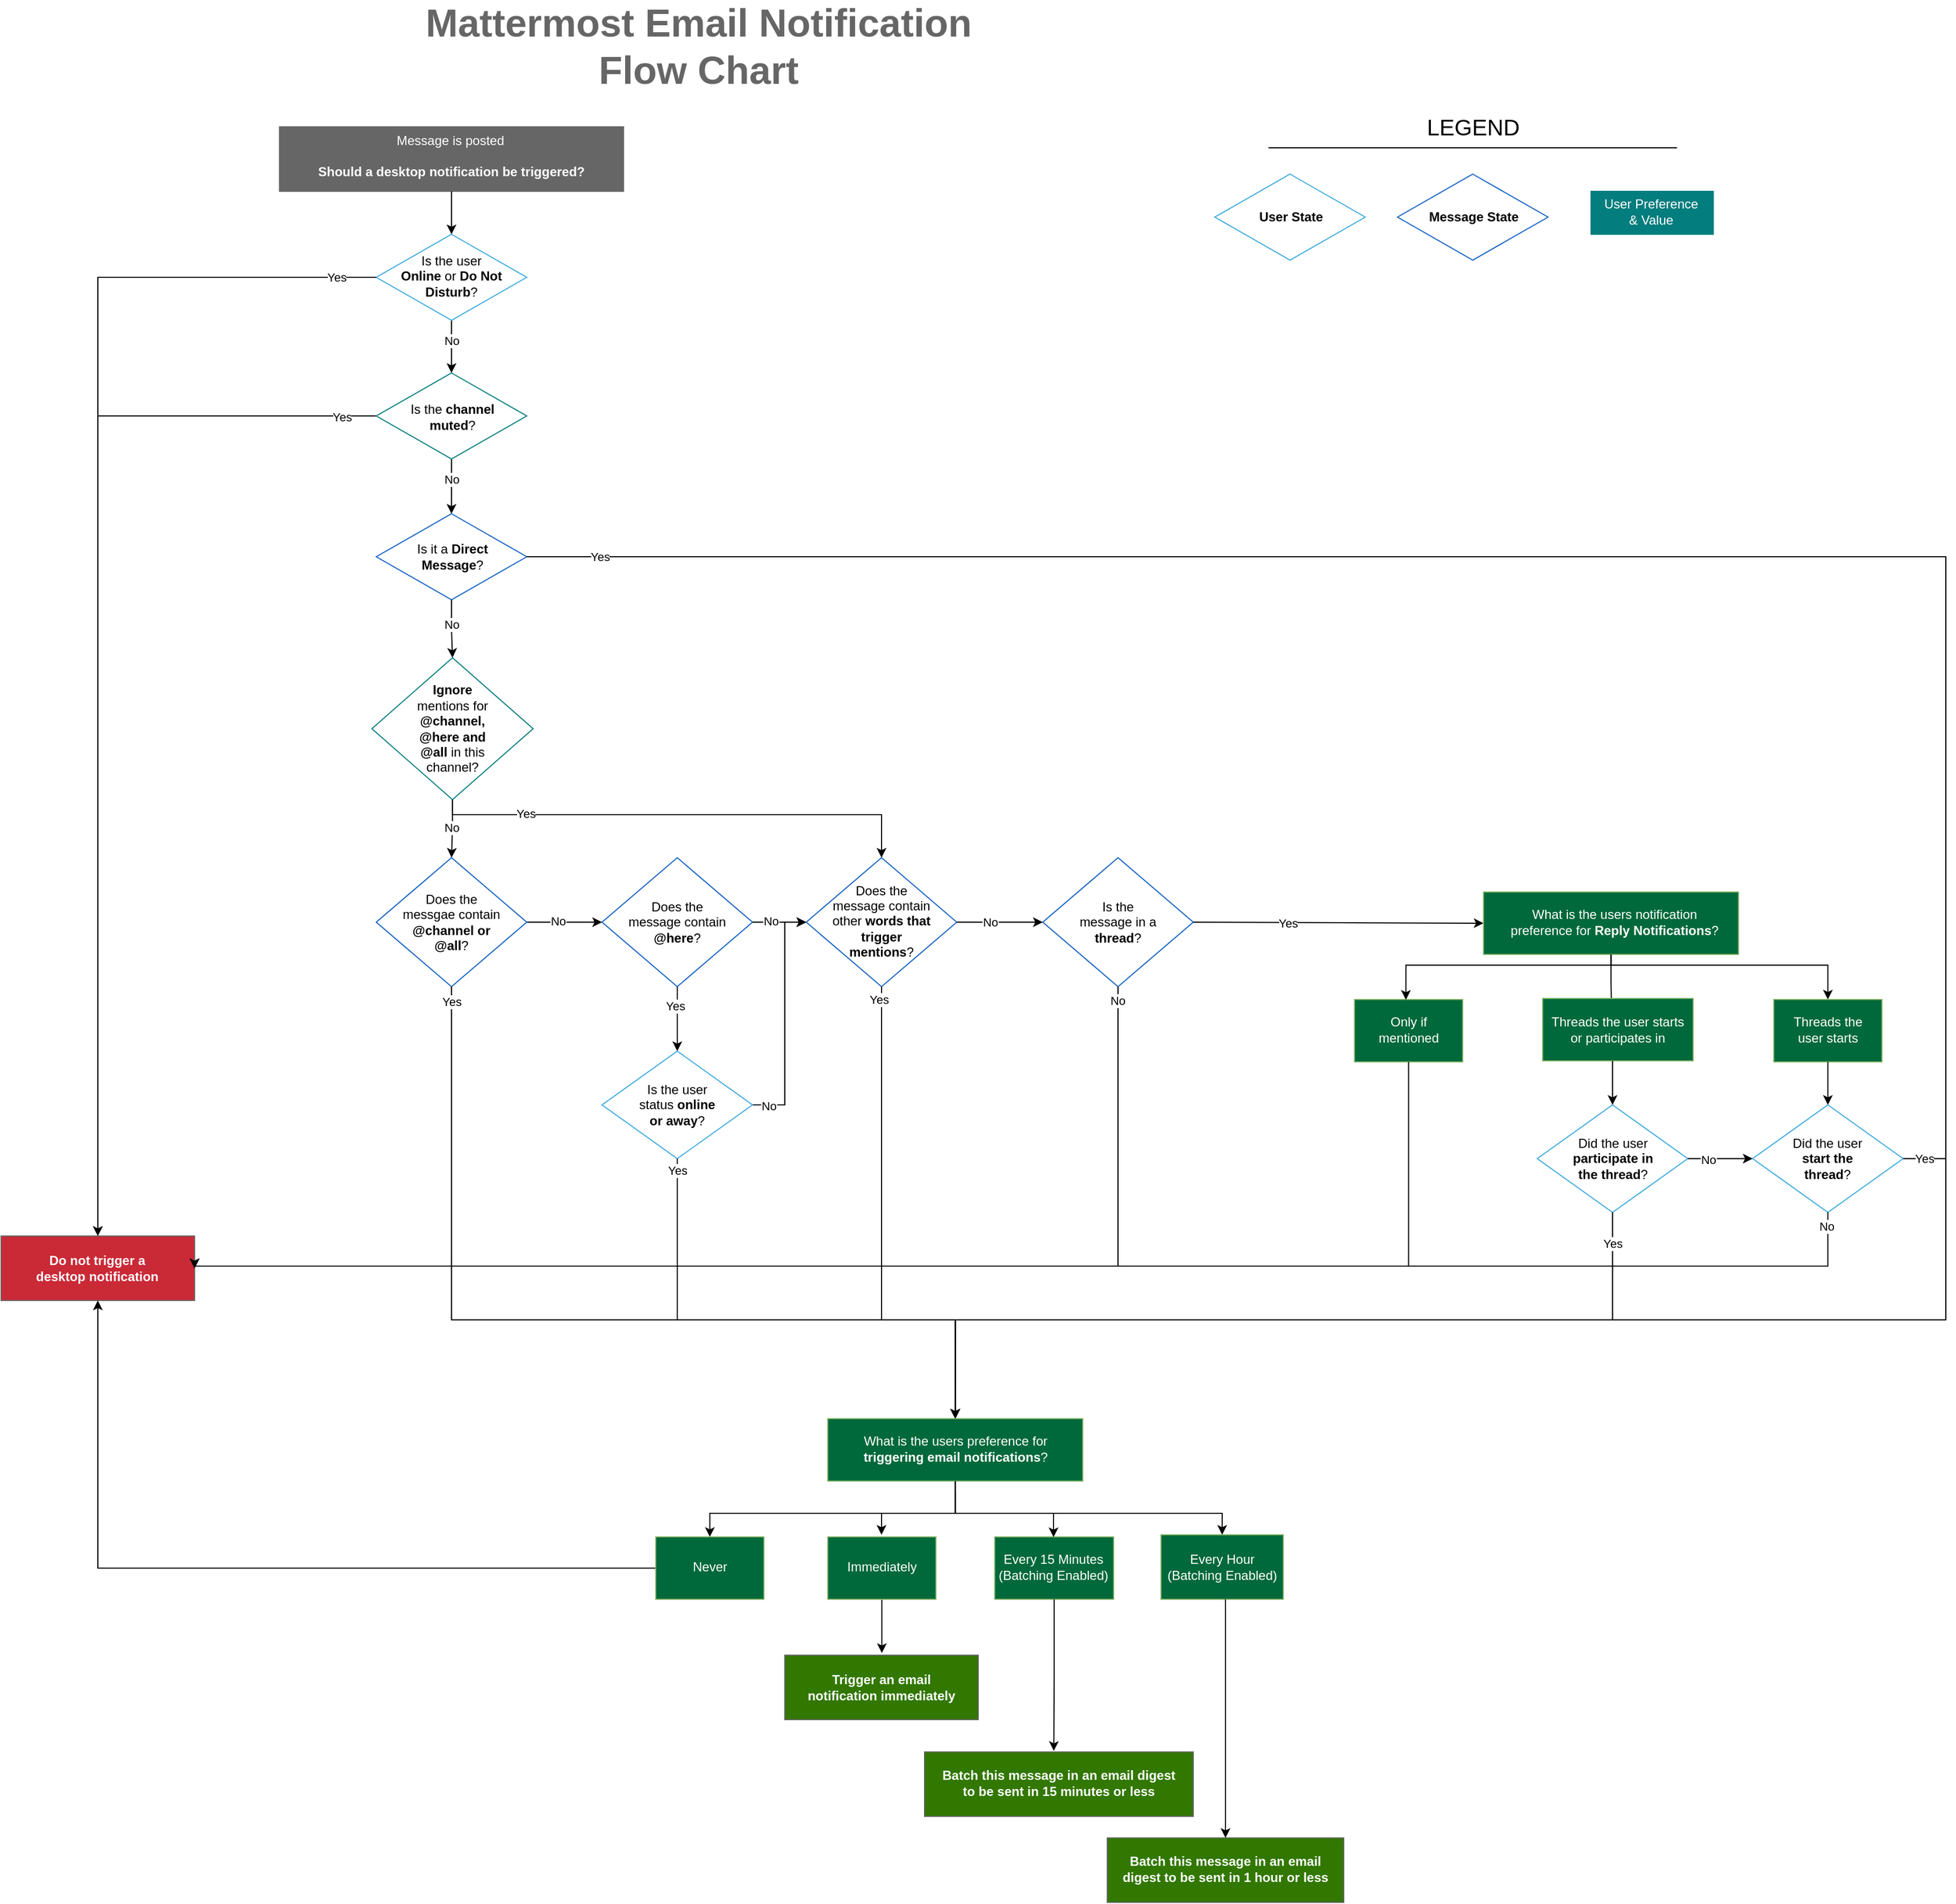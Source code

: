 <mxfile version="24.7.8">
  <diagram name="Page-1" id="ypD8NCnD7637zYtyradc">
    <mxGraphModel dx="3397" dy="2643" grid="1" gridSize="10" guides="1" tooltips="1" connect="1" arrows="1" fold="1" page="1" pageScale="1" pageWidth="850" pageHeight="1100" math="0" shadow="0">
      <root>
        <mxCell id="0" />
        <mxCell id="1" parent="0" />
        <mxCell id="bE4z1JiZct7uWbAWUFVs-1" value="&lt;font style=&quot;font-size: 36px;&quot;&gt;Mattermost Email Notification Flow Chart&lt;/font&gt;" style="text;html=1;align=center;verticalAlign=middle;whiteSpace=wrap;rounded=0;fillColor=none;fontStyle=1;fontColor=#666666;" vertex="1" parent="1">
          <mxGeometry x="150" y="-1060" width="560" height="30" as="geometry" />
        </mxCell>
        <mxCell id="bE4z1JiZct7uWbAWUFVs-2" style="edgeStyle=orthogonalEdgeStyle;rounded=0;orthogonalLoop=1;jettySize=auto;html=1;entryX=0.5;entryY=0;entryDx=0;entryDy=0;" edge="1" parent="1" source="bE4z1JiZct7uWbAWUFVs-4" target="bE4z1JiZct7uWbAWUFVs-14">
          <mxGeometry relative="1" as="geometry" />
        </mxCell>
        <mxCell id="bE4z1JiZct7uWbAWUFVs-3" value="No" style="edgeLabel;html=1;align=center;verticalAlign=middle;resizable=0;points=[];" vertex="1" connectable="0" parent="bE4z1JiZct7uWbAWUFVs-2">
          <mxGeometry x="-0.219" relative="1" as="geometry">
            <mxPoint as="offset" />
          </mxGeometry>
        </mxCell>
        <mxCell id="bE4z1JiZct7uWbAWUFVs-4" value="" style="rhombus;whiteSpace=wrap;html=1;strokeColor=#3CAADE;" vertex="1" parent="1">
          <mxGeometry x="130" y="-870" width="140" height="80" as="geometry" />
        </mxCell>
        <mxCell id="bE4z1JiZct7uWbAWUFVs-5" value="" style="group;rounded=1;glass=0;" vertex="1" connectable="0" parent="1">
          <mxGeometry x="40" y="-972" width="320" height="62" as="geometry" />
        </mxCell>
        <mxCell id="bE4z1JiZct7uWbAWUFVs-6" value="" style="rounded=0;whiteSpace=wrap;html=1;fontColor=#858585;strokeColor=#666666;fillColor=#666666;" vertex="1" parent="bE4z1JiZct7uWbAWUFVs-5">
          <mxGeometry y="2" width="320" height="60" as="geometry" />
        </mxCell>
        <mxCell id="bE4z1JiZct7uWbAWUFVs-7" value="Message is posted" style="text;html=1;align=center;verticalAlign=middle;whiteSpace=wrap;rounded=0;fontColor=#ffffff;" vertex="1" parent="bE4z1JiZct7uWbAWUFVs-5">
          <mxGeometry x="94" width="130" height="30" as="geometry" />
        </mxCell>
        <mxCell id="bE4z1JiZct7uWbAWUFVs-8" value="Should a desktop notification be triggered?" style="text;html=1;align=center;verticalAlign=middle;whiteSpace=wrap;rounded=0;fontColor=#FFFFFF;fontStyle=1" vertex="1" parent="bE4z1JiZct7uWbAWUFVs-5">
          <mxGeometry x="10" y="29" width="300" height="30" as="geometry" />
        </mxCell>
        <mxCell id="bE4z1JiZct7uWbAWUFVs-9" value="Is the user&lt;br&gt;&lt;b&gt;Online &lt;/b&gt;or&lt;b&gt;&amp;nbsp;Do Not Disturb&lt;/b&gt;?" style="text;html=1;align=center;verticalAlign=middle;whiteSpace=wrap;rounded=0;" vertex="1" parent="1">
          <mxGeometry x="145" y="-846" width="110" height="30" as="geometry" />
        </mxCell>
        <mxCell id="bE4z1JiZct7uWbAWUFVs-10" style="edgeStyle=orthogonalEdgeStyle;rounded=0;orthogonalLoop=1;jettySize=auto;html=1;entryX=0.5;entryY=0;entryDx=0;entryDy=0;" edge="1" parent="1" source="bE4z1JiZct7uWbAWUFVs-14" target="bE4z1JiZct7uWbAWUFVs-20">
          <mxGeometry relative="1" as="geometry" />
        </mxCell>
        <mxCell id="bE4z1JiZct7uWbAWUFVs-11" value="No" style="edgeLabel;html=1;align=center;verticalAlign=middle;resizable=0;points=[];" vertex="1" connectable="0" parent="bE4z1JiZct7uWbAWUFVs-10">
          <mxGeometry x="-0.277" relative="1" as="geometry">
            <mxPoint as="offset" />
          </mxGeometry>
        </mxCell>
        <mxCell id="bE4z1JiZct7uWbAWUFVs-12" style="edgeStyle=orthogonalEdgeStyle;rounded=0;orthogonalLoop=1;jettySize=auto;html=1;entryX=0.5;entryY=0;entryDx=0;entryDy=0;" edge="1" parent="1" source="bE4z1JiZct7uWbAWUFVs-14" target="bE4z1JiZct7uWbAWUFVs-127">
          <mxGeometry relative="1" as="geometry" />
        </mxCell>
        <mxCell id="bE4z1JiZct7uWbAWUFVs-13" value="Yes" style="edgeLabel;html=1;align=center;verticalAlign=middle;resizable=0;points=[];" vertex="1" connectable="0" parent="bE4z1JiZct7uWbAWUFVs-12">
          <mxGeometry x="-0.937" y="1" relative="1" as="geometry">
            <mxPoint as="offset" />
          </mxGeometry>
        </mxCell>
        <mxCell id="bE4z1JiZct7uWbAWUFVs-14" value="" style="rhombus;whiteSpace=wrap;html=1;strokeColor=#047D7E;" vertex="1" parent="1">
          <mxGeometry x="130" y="-741" width="140" height="80" as="geometry" />
        </mxCell>
        <mxCell id="bE4z1JiZct7uWbAWUFVs-15" value="Is the &lt;b&gt;channel muted&lt;/b&gt;?" style="text;html=1;align=center;verticalAlign=middle;whiteSpace=wrap;rounded=0;" vertex="1" parent="1">
          <mxGeometry x="146" y="-715" width="110" height="30" as="geometry" />
        </mxCell>
        <mxCell id="bE4z1JiZct7uWbAWUFVs-20" value="" style="rhombus;whiteSpace=wrap;html=1;strokeColor=#1462C2;" vertex="1" parent="1">
          <mxGeometry x="130" y="-610" width="140" height="80" as="geometry" />
        </mxCell>
        <mxCell id="bE4z1JiZct7uWbAWUFVs-209" style="edgeStyle=orthogonalEdgeStyle;rounded=0;orthogonalLoop=1;jettySize=auto;html=1;entryX=0.5;entryY=0;entryDx=0;entryDy=0;exitX=1;exitY=0.5;exitDx=0;exitDy=0;" edge="1" parent="1" source="bE4z1JiZct7uWbAWUFVs-20" target="bE4z1JiZct7uWbAWUFVs-176">
          <mxGeometry relative="1" as="geometry">
            <mxPoint x="290" y="-570" as="sourcePoint" />
            <Array as="points">
              <mxPoint x="1590" y="-570" />
              <mxPoint x="1590" y="140" />
              <mxPoint x="669" y="140" />
            </Array>
          </mxGeometry>
        </mxCell>
        <mxCell id="bE4z1JiZct7uWbAWUFVs-213" value="Yes" style="edgeLabel;html=1;align=center;verticalAlign=middle;resizable=0;points=[];" vertex="1" connectable="0" parent="bE4z1JiZct7uWbAWUFVs-209">
          <mxGeometry x="-0.955" y="4" relative="1" as="geometry">
            <mxPoint x="-1" y="4" as="offset" />
          </mxGeometry>
        </mxCell>
        <mxCell id="bE4z1JiZct7uWbAWUFVs-21" value="Is it a &lt;b&gt;Direct Message&lt;/b&gt;?" style="text;html=1;align=center;verticalAlign=middle;whiteSpace=wrap;rounded=0;" vertex="1" parent="1">
          <mxGeometry x="146" y="-585" width="110" height="30" as="geometry" />
        </mxCell>
        <mxCell id="bE4z1JiZct7uWbAWUFVs-41" style="edgeStyle=orthogonalEdgeStyle;rounded=0;orthogonalLoop=1;jettySize=auto;html=1;entryX=0.5;entryY=0;entryDx=0;entryDy=0;" edge="1" parent="1" target="bE4z1JiZct7uWbAWUFVs-4">
          <mxGeometry relative="1" as="geometry">
            <mxPoint x="200" y="-910" as="sourcePoint" />
            <Array as="points">
              <mxPoint x="200" y="-890" />
              <mxPoint x="200" y="-890" />
            </Array>
          </mxGeometry>
        </mxCell>
        <mxCell id="bE4z1JiZct7uWbAWUFVs-42" value="" style="group" vertex="1" connectable="0" parent="1">
          <mxGeometry x="910" y="-926" width="140" height="80" as="geometry" />
        </mxCell>
        <mxCell id="bE4z1JiZct7uWbAWUFVs-43" value="" style="rhombus;whiteSpace=wrap;html=1;strokeColor=#3caade;" vertex="1" parent="bE4z1JiZct7uWbAWUFVs-42">
          <mxGeometry width="140" height="80" as="geometry" />
        </mxCell>
        <mxCell id="bE4z1JiZct7uWbAWUFVs-44" value="&lt;b&gt;User State&lt;/b&gt;" style="text;html=1;align=center;verticalAlign=middle;whiteSpace=wrap;rounded=0;" vertex="1" parent="bE4z1JiZct7uWbAWUFVs-42">
          <mxGeometry x="16" y="25" width="110" height="30" as="geometry" />
        </mxCell>
        <mxCell id="bE4z1JiZct7uWbAWUFVs-45" value="" style="group" vertex="1" connectable="0" parent="1">
          <mxGeometry x="1080" y="-926" width="140" height="80" as="geometry" />
        </mxCell>
        <mxCell id="bE4z1JiZct7uWbAWUFVs-46" value="" style="rhombus;whiteSpace=wrap;html=1;strokeColor=#1462c2;" vertex="1" parent="bE4z1JiZct7uWbAWUFVs-45">
          <mxGeometry width="140" height="80" as="geometry" />
        </mxCell>
        <mxCell id="bE4z1JiZct7uWbAWUFVs-47" value="&lt;b&gt;Message State&lt;/b&gt;" style="text;html=1;align=center;verticalAlign=middle;whiteSpace=wrap;rounded=0;" vertex="1" parent="bE4z1JiZct7uWbAWUFVs-45">
          <mxGeometry x="16" y="25" width="110" height="30" as="geometry" />
        </mxCell>
        <mxCell id="bE4z1JiZct7uWbAWUFVs-48" value="" style="group" vertex="1" connectable="0" parent="1">
          <mxGeometry x="1210" y="-60" width="140" height="100" as="geometry" />
        </mxCell>
        <mxCell id="bE4z1JiZct7uWbAWUFVs-49" value="" style="rhombus;whiteSpace=wrap;html=1;strokeColor=#3CAADE;" vertex="1" parent="bE4z1JiZct7uWbAWUFVs-48">
          <mxGeometry width="140" height="100" as="geometry" />
        </mxCell>
        <mxCell id="bE4z1JiZct7uWbAWUFVs-50" value="Did the user &lt;b&gt;participate in the thread&lt;/b&gt;?" style="text;html=1;align=center;verticalAlign=middle;whiteSpace=wrap;rounded=0;" vertex="1" parent="bE4z1JiZct7uWbAWUFVs-48">
          <mxGeometry x="22.5" y="31.25" width="95" height="37.5" as="geometry" />
        </mxCell>
        <mxCell id="bE4z1JiZct7uWbAWUFVs-51" value="" style="group" vertex="1" connectable="0" parent="1">
          <mxGeometry x="1410.31" y="-60" width="140" height="100" as="geometry" />
        </mxCell>
        <mxCell id="bE4z1JiZct7uWbAWUFVs-54" value="" style="rhombus;whiteSpace=wrap;html=1;strokeColor=#3CAADE;" vertex="1" parent="bE4z1JiZct7uWbAWUFVs-51">
          <mxGeometry width="140" height="100" as="geometry" />
        </mxCell>
        <mxCell id="bE4z1JiZct7uWbAWUFVs-55" value="Did the user &lt;b&gt;start the thread&lt;/b&gt;?" style="text;html=1;align=center;verticalAlign=middle;whiteSpace=wrap;rounded=0;" vertex="1" parent="bE4z1JiZct7uWbAWUFVs-51">
          <mxGeometry x="23" y="31.25" width="94" height="37.5" as="geometry" />
        </mxCell>
        <mxCell id="bE4z1JiZct7uWbAWUFVs-56" value="" style="group" vertex="1" connectable="0" parent="1">
          <mxGeometry x="750" y="-290" width="140" height="120" as="geometry" />
        </mxCell>
        <mxCell id="bE4z1JiZct7uWbAWUFVs-57" value="" style="rhombus;whiteSpace=wrap;html=1;strokeColor=#1462C2;" vertex="1" parent="bE4z1JiZct7uWbAWUFVs-56">
          <mxGeometry width="140" height="120" as="geometry" />
        </mxCell>
        <mxCell id="bE4z1JiZct7uWbAWUFVs-58" style="edgeStyle=orthogonalEdgeStyle;rounded=0;orthogonalLoop=1;jettySize=auto;html=1;entryX=0;entryY=0.5;entryDx=0;entryDy=0;" edge="1" parent="bE4z1JiZct7uWbAWUFVs-56" target="bE4z1JiZct7uWbAWUFVs-101">
          <mxGeometry relative="1" as="geometry">
            <mxPoint x="320" y="60" as="targetPoint" />
            <mxPoint x="140" y="60" as="sourcePoint" />
          </mxGeometry>
        </mxCell>
        <mxCell id="bE4z1JiZct7uWbAWUFVs-59" value="Yes" style="edgeLabel;html=1;align=center;verticalAlign=middle;resizable=0;points=[];" vertex="1" connectable="0" parent="bE4z1JiZct7uWbAWUFVs-58">
          <mxGeometry x="-0.353" relative="1" as="geometry">
            <mxPoint as="offset" />
          </mxGeometry>
        </mxCell>
        <mxCell id="bE4z1JiZct7uWbAWUFVs-60" value="Is the message in a &lt;b&gt;thread&lt;/b&gt;?" style="text;html=1;align=center;verticalAlign=middle;whiteSpace=wrap;rounded=0;" vertex="1" parent="bE4z1JiZct7uWbAWUFVs-56">
          <mxGeometry x="33" y="37.5" width="74" height="45" as="geometry" />
        </mxCell>
        <mxCell id="bE4z1JiZct7uWbAWUFVs-61" value="" style="group" vertex="1" connectable="0" parent="1">
          <mxGeometry x="530" y="-290" width="140" height="100" as="geometry" />
        </mxCell>
        <mxCell id="bE4z1JiZct7uWbAWUFVs-62" value="" style="rhombus;whiteSpace=wrap;html=1;strokeColor=#1462C2;" vertex="1" parent="bE4z1JiZct7uWbAWUFVs-61">
          <mxGeometry width="140" height="120" as="geometry" />
        </mxCell>
        <mxCell id="bE4z1JiZct7uWbAWUFVs-63" value="Does the message contain other &lt;b&gt;words that trigger mentions&lt;/b&gt;?" style="text;html=1;align=center;verticalAlign=middle;whiteSpace=wrap;rounded=0;" vertex="1" parent="bE4z1JiZct7uWbAWUFVs-61">
          <mxGeometry x="23" y="40.25" width="94" height="37.5" as="geometry" />
        </mxCell>
        <mxCell id="bE4z1JiZct7uWbAWUFVs-64" value="" style="group" vertex="1" connectable="0" parent="1">
          <mxGeometry x="340" y="-290" width="140" height="120" as="geometry" />
        </mxCell>
        <mxCell id="bE4z1JiZct7uWbAWUFVs-65" value="" style="rhombus;whiteSpace=wrap;html=1;strokeColor=#1462C2;" vertex="1" parent="bE4z1JiZct7uWbAWUFVs-64">
          <mxGeometry width="140" height="120" as="geometry" />
        </mxCell>
        <mxCell id="bE4z1JiZct7uWbAWUFVs-66" value="Does the message contain &lt;b&gt;@here&lt;/b&gt;?" style="text;html=1;align=center;verticalAlign=middle;whiteSpace=wrap;rounded=0;" vertex="1" parent="bE4z1JiZct7uWbAWUFVs-64">
          <mxGeometry x="23" y="37.5" width="94" height="45" as="geometry" />
        </mxCell>
        <mxCell id="bE4z1JiZct7uWbAWUFVs-67" value="" style="group" vertex="1" connectable="0" parent="1">
          <mxGeometry x="130" y="-290" width="140" height="120" as="geometry" />
        </mxCell>
        <mxCell id="bE4z1JiZct7uWbAWUFVs-68" style="edgeStyle=orthogonalEdgeStyle;rounded=0;orthogonalLoop=1;jettySize=auto;html=1;" edge="1" parent="bE4z1JiZct7uWbAWUFVs-67" source="bE4z1JiZct7uWbAWUFVs-70">
          <mxGeometry relative="1" as="geometry">
            <mxPoint x="210.0" y="60.0" as="targetPoint" />
          </mxGeometry>
        </mxCell>
        <mxCell id="bE4z1JiZct7uWbAWUFVs-69" value="No" style="edgeLabel;html=1;align=center;verticalAlign=middle;resizable=0;points=[];" vertex="1" connectable="0" parent="bE4z1JiZct7uWbAWUFVs-68">
          <mxGeometry x="-0.197" y="1" relative="1" as="geometry">
            <mxPoint as="offset" />
          </mxGeometry>
        </mxCell>
        <mxCell id="bE4z1JiZct7uWbAWUFVs-70" value="" style="rhombus;whiteSpace=wrap;html=1;strokeColor=#1462C2;" vertex="1" parent="bE4z1JiZct7uWbAWUFVs-67">
          <mxGeometry width="140" height="120.0" as="geometry" />
        </mxCell>
        <mxCell id="bE4z1JiZct7uWbAWUFVs-71" value="Does the messgae contain &lt;b&gt;@channel or @all&lt;/b&gt;?" style="text;html=1;align=center;verticalAlign=middle;whiteSpace=wrap;rounded=0;" vertex="1" parent="bE4z1JiZct7uWbAWUFVs-67">
          <mxGeometry x="23" y="37.5" width="94" height="45" as="geometry" />
        </mxCell>
        <mxCell id="bE4z1JiZct7uWbAWUFVs-95" value="" style="group" vertex="1" connectable="0" parent="1">
          <mxGeometry x="130" y="-465" width="150" height="110" as="geometry" />
        </mxCell>
        <mxCell id="bE4z1JiZct7uWbAWUFVs-96" value="" style="rhombus;whiteSpace=wrap;html=1;strokeColor=#047D7E;" vertex="1" parent="bE4z1JiZct7uWbAWUFVs-95">
          <mxGeometry x="-4.082" y="-11.0" width="150.0" height="132.0" as="geometry" />
        </mxCell>
        <mxCell id="bE4z1JiZct7uWbAWUFVs-97" value="&lt;b&gt;Ignore&lt;/b&gt; mentions for &lt;b&gt;@channel, @here and @all&lt;/b&gt; in this channel?" style="text;html=1;align=center;verticalAlign=middle;whiteSpace=wrap;rounded=0;" vertex="1" parent="bE4z1JiZct7uWbAWUFVs-95">
          <mxGeometry x="28.99" y="34.375" width="83.857" height="41.25" as="geometry" />
        </mxCell>
        <mxCell id="bE4z1JiZct7uWbAWUFVs-98" value="" style="group" vertex="1" connectable="0" parent="1">
          <mxGeometry x="1070" y="-270" width="460" height="170" as="geometry" />
        </mxCell>
        <mxCell id="bE4z1JiZct7uWbAWUFVs-99" value="" style="group;rounded=1;glass=0;" vertex="1" connectable="0" parent="bE4z1JiZct7uWbAWUFVs-98">
          <mxGeometry x="90" y="10" width="330" height="60" as="geometry" />
        </mxCell>
        <mxCell id="bE4z1JiZct7uWbAWUFVs-100" style="edgeStyle=orthogonalEdgeStyle;rounded=0;orthogonalLoop=1;jettySize=auto;html=1;" edge="1" parent="bE4z1JiZct7uWbAWUFVs-99" source="bE4z1JiZct7uWbAWUFVs-101">
          <mxGeometry relative="1" as="geometry">
            <mxPoint x="119" y="110" as="targetPoint" />
          </mxGeometry>
        </mxCell>
        <mxCell id="bE4z1JiZct7uWbAWUFVs-101" value="" style="rounded=0;whiteSpace=wrap;html=1;strokeColor=#82b366;fillColor=#00693B;" vertex="1" parent="bE4z1JiZct7uWbAWUFVs-99">
          <mxGeometry y="1.935" width="237.188" height="58.065" as="geometry" />
        </mxCell>
        <mxCell id="bE4z1JiZct7uWbAWUFVs-102" value="What is the users&amp;nbsp;notification&lt;b&gt; &lt;/b&gt;preference for &lt;b&gt;Reply Notifications&lt;/b&gt;?" style="text;html=1;align=center;verticalAlign=middle;whiteSpace=wrap;rounded=0;fontColor=#ffffff;" vertex="1" parent="bE4z1JiZct7uWbAWUFVs-99">
          <mxGeometry x="23.59" y="15.48" width="196.41" height="29.03" as="geometry" />
        </mxCell>
        <mxCell id="bE4z1JiZct7uWbAWUFVs-103" value="" style="group;rounded=1;glass=0;" vertex="1" connectable="0" parent="bE4z1JiZct7uWbAWUFVs-98">
          <mxGeometry y="110" width="140" height="60" as="geometry" />
        </mxCell>
        <mxCell id="bE4z1JiZct7uWbAWUFVs-104" value="" style="group" vertex="1" connectable="0" parent="bE4z1JiZct7uWbAWUFVs-103">
          <mxGeometry x="-30" y="1.935" width="100.625" height="58.065" as="geometry" />
        </mxCell>
        <mxCell id="bE4z1JiZct7uWbAWUFVs-106" value="" style="rounded=0;whiteSpace=wrap;html=1;strokeColor=#82b366;fillColor=#00693B;" vertex="1" parent="bE4z1JiZct7uWbAWUFVs-104">
          <mxGeometry width="100.625" height="58.065" as="geometry" />
        </mxCell>
        <mxCell id="bE4z1JiZct7uWbAWUFVs-107" value="Only if mentioned" style="text;html=1;align=center;verticalAlign=middle;whiteSpace=wrap;rounded=0;fontColor=#ffffff;" vertex="1" parent="bE4z1JiZct7uWbAWUFVs-104">
          <mxGeometry x="10.008" y="13.545" width="80.606" height="29.03" as="geometry" />
        </mxCell>
        <mxCell id="bE4z1JiZct7uWbAWUFVs-108" value="" style="group;rounded=1;glass=0;" vertex="1" connectable="0" parent="bE4z1JiZct7uWbAWUFVs-98">
          <mxGeometry x="130" y="110" width="170" height="60" as="geometry" />
        </mxCell>
        <mxCell id="bE4z1JiZct7uWbAWUFVs-109" value="" style="group" vertex="1" connectable="0" parent="bE4z1JiZct7uWbAWUFVs-108">
          <mxGeometry x="15" y="0.97" width="140" height="58.06" as="geometry" />
        </mxCell>
        <mxCell id="bE4z1JiZct7uWbAWUFVs-110" value="" style="rounded=0;whiteSpace=wrap;html=1;strokeColor=#82b366;fillColor=#00693B;" vertex="1" parent="bE4z1JiZct7uWbAWUFVs-109">
          <mxGeometry width="140" height="58.06" as="geometry" />
        </mxCell>
        <mxCell id="bE4z1JiZct7uWbAWUFVs-111" value="Threads the user starts or participates in" style="text;html=1;align=center;verticalAlign=middle;whiteSpace=wrap;rounded=0;fontColor=#ffffff;" vertex="1" parent="bE4z1JiZct7uWbAWUFVs-109">
          <mxGeometry x="6.08" y="14.51" width="127.85" height="29.03" as="geometry" />
        </mxCell>
        <mxCell id="bE4z1JiZct7uWbAWUFVs-112" value="" style="group;rounded=1;glass=0;" vertex="1" connectable="0" parent="bE4z1JiZct7uWbAWUFVs-98">
          <mxGeometry x="360" y="110" width="140" height="60" as="geometry" />
        </mxCell>
        <mxCell id="bE4z1JiZct7uWbAWUFVs-113" value="" style="group" vertex="1" connectable="0" parent="bE4z1JiZct7uWbAWUFVs-112">
          <mxGeometry y="1.935" width="100.625" height="58.065" as="geometry" />
        </mxCell>
        <mxCell id="bE4z1JiZct7uWbAWUFVs-114" value="" style="rounded=0;whiteSpace=wrap;html=1;strokeColor=#82b366;fillColor=#00693B;" vertex="1" parent="bE4z1JiZct7uWbAWUFVs-113">
          <mxGeometry width="100.625" height="58.065" as="geometry" />
        </mxCell>
        <mxCell id="bE4z1JiZct7uWbAWUFVs-115" value="Threads the user starts" style="text;html=1;align=center;verticalAlign=middle;whiteSpace=wrap;rounded=0;fontColor=#ffffff;" vertex="1" parent="bE4z1JiZct7uWbAWUFVs-113">
          <mxGeometry x="10.008" y="13.545" width="80.606" height="29.03" as="geometry" />
        </mxCell>
        <mxCell id="bE4z1JiZct7uWbAWUFVs-116" style="edgeStyle=orthogonalEdgeStyle;rounded=0;orthogonalLoop=1;jettySize=auto;html=1;entryX=0.475;entryY=0.005;entryDx=0;entryDy=0;entryPerimeter=0;" edge="1" parent="bE4z1JiZct7uWbAWUFVs-98" source="bE4z1JiZct7uWbAWUFVs-101" target="bE4z1JiZct7uWbAWUFVs-106">
          <mxGeometry relative="1" as="geometry">
            <mxPoint x="120" y="110" as="targetPoint" />
            <Array as="points">
              <mxPoint x="209" y="80" />
              <mxPoint x="18" y="80" />
            </Array>
          </mxGeometry>
        </mxCell>
        <mxCell id="bE4z1JiZct7uWbAWUFVs-117" style="edgeStyle=orthogonalEdgeStyle;rounded=0;orthogonalLoop=1;jettySize=auto;html=1;entryX=0.5;entryY=0;entryDx=0;entryDy=0;" edge="1" parent="bE4z1JiZct7uWbAWUFVs-98" source="bE4z1JiZct7uWbAWUFVs-101" target="bE4z1JiZct7uWbAWUFVs-114">
          <mxGeometry relative="1" as="geometry">
            <mxPoint x="300" y="110" as="targetPoint" />
            <Array as="points">
              <mxPoint x="209" y="80" />
              <mxPoint x="410" y="80" />
            </Array>
          </mxGeometry>
        </mxCell>
        <mxCell id="bE4z1JiZct7uWbAWUFVs-118" value="" style="group" vertex="1" connectable="0" parent="1">
          <mxGeometry x="340" y="-110" width="140" height="100" as="geometry" />
        </mxCell>
        <mxCell id="bE4z1JiZct7uWbAWUFVs-119" style="edgeStyle=orthogonalEdgeStyle;rounded=0;orthogonalLoop=1;jettySize=auto;html=1;" edge="1" parent="bE4z1JiZct7uWbAWUFVs-118" source="bE4z1JiZct7uWbAWUFVs-121">
          <mxGeometry relative="1" as="geometry">
            <mxPoint x="190" y="-120" as="targetPoint" />
            <Array as="points">
              <mxPoint x="170" y="50" />
              <mxPoint x="170" y="-120" />
              <mxPoint x="190" y="-120" />
            </Array>
          </mxGeometry>
        </mxCell>
        <mxCell id="bE4z1JiZct7uWbAWUFVs-120" value="No" style="edgeLabel;html=1;align=center;verticalAlign=middle;resizable=0;points=[];" vertex="1" connectable="0" parent="bE4z1JiZct7uWbAWUFVs-119">
          <mxGeometry x="-0.864" y="-1" relative="1" as="geometry">
            <mxPoint as="offset" />
          </mxGeometry>
        </mxCell>
        <mxCell id="bE4z1JiZct7uWbAWUFVs-121" value="" style="rhombus;whiteSpace=wrap;html=1;strokeColor=#3CAADE;" vertex="1" parent="bE4z1JiZct7uWbAWUFVs-118">
          <mxGeometry width="140" height="100" as="geometry" />
        </mxCell>
        <mxCell id="bE4z1JiZct7uWbAWUFVs-122" value="Is the user status &lt;b&gt;online or away&lt;/b&gt;?" style="text;html=1;align=center;verticalAlign=middle;whiteSpace=wrap;rounded=0;" vertex="1" parent="bE4z1JiZct7uWbAWUFVs-118">
          <mxGeometry x="28" y="31.25" width="84" height="37.5" as="geometry" />
        </mxCell>
        <mxCell id="bE4z1JiZct7uWbAWUFVs-123" value="" style="group;rounded=1;glass=0;fillColor=#ffffff;strokeColor=#ffffff;" vertex="1" connectable="0" parent="1">
          <mxGeometry x="510" y="450" width="180" height="62" as="geometry" />
        </mxCell>
        <mxCell id="bE4z1JiZct7uWbAWUFVs-124" value="" style="rounded=0;whiteSpace=wrap;html=1;fontColor=#858585;strokeColor=#666666;fillColor=#327700;" vertex="1" parent="bE4z1JiZct7uWbAWUFVs-123">
          <mxGeometry y="2" width="180" height="60" as="geometry" />
        </mxCell>
        <mxCell id="bE4z1JiZct7uWbAWUFVs-125" value="Trigger an email notification immediately" style="text;html=1;align=center;verticalAlign=middle;whiteSpace=wrap;rounded=0;fontColor=#FFFFFF;fontStyle=1" vertex="1" parent="bE4z1JiZct7uWbAWUFVs-123">
          <mxGeometry x="20" y="17" width="140" height="30" as="geometry" />
        </mxCell>
        <mxCell id="bE4z1JiZct7uWbAWUFVs-126" value="" style="group;rounded=1;glass=0;fillColor=#ffffff;strokeColor=#ffffff;" vertex="1" connectable="0" parent="1">
          <mxGeometry x="-219" y="60" width="180" height="62" as="geometry" />
        </mxCell>
        <mxCell id="bE4z1JiZct7uWbAWUFVs-127" value="" style="rounded=0;whiteSpace=wrap;html=1;fontColor=#858585;strokeColor=#666666;fillColor=#ca2936;" vertex="1" parent="bE4z1JiZct7uWbAWUFVs-126">
          <mxGeometry y="2" width="180" height="60" as="geometry" />
        </mxCell>
        <mxCell id="bE4z1JiZct7uWbAWUFVs-128" value="Do not trigger a desktop notification" style="text;html=1;align=center;verticalAlign=middle;whiteSpace=wrap;rounded=0;fontColor=#FFFFFF;fontStyle=1" vertex="1" parent="bE4z1JiZct7uWbAWUFVs-126">
          <mxGeometry x="27.34" y="17" width="125.31" height="30" as="geometry" />
        </mxCell>
        <mxCell id="bE4z1JiZct7uWbAWUFVs-129" style="edgeStyle=orthogonalEdgeStyle;rounded=0;orthogonalLoop=1;jettySize=auto;html=1;exitX=0;exitY=0.5;exitDx=0;exitDy=0;entryX=0.5;entryY=0;entryDx=0;entryDy=0;" edge="1" parent="1" source="bE4z1JiZct7uWbAWUFVs-4" target="bE4z1JiZct7uWbAWUFVs-127">
          <mxGeometry relative="1" as="geometry">
            <mxPoint x="-200" y="480" as="targetPoint" />
          </mxGeometry>
        </mxCell>
        <mxCell id="bE4z1JiZct7uWbAWUFVs-130" value="Yes" style="edgeLabel;html=1;align=center;verticalAlign=middle;resizable=0;points=[];" vertex="1" connectable="0" parent="bE4z1JiZct7uWbAWUFVs-129">
          <mxGeometry x="-0.935" relative="1" as="geometry">
            <mxPoint as="offset" />
          </mxGeometry>
        </mxCell>
        <mxCell id="bE4z1JiZct7uWbAWUFVs-133" style="edgeStyle=orthogonalEdgeStyle;rounded=0;orthogonalLoop=1;jettySize=auto;html=1;entryX=0.5;entryY=0;entryDx=0;entryDy=0;exitX=0.5;exitY=1;exitDx=0;exitDy=0;" edge="1" parent="1" source="bE4z1JiZct7uWbAWUFVs-20" target="bE4z1JiZct7uWbAWUFVs-96">
          <mxGeometry relative="1" as="geometry">
            <mxPoint x="200.286" y="-500" as="sourcePoint" />
          </mxGeometry>
        </mxCell>
        <mxCell id="bE4z1JiZct7uWbAWUFVs-214" value="No" style="edgeLabel;html=1;align=center;verticalAlign=middle;resizable=0;points=[];" vertex="1" connectable="0" parent="bE4z1JiZct7uWbAWUFVs-133">
          <mxGeometry x="-0.146" relative="1" as="geometry">
            <mxPoint y="-1" as="offset" />
          </mxGeometry>
        </mxCell>
        <mxCell id="bE4z1JiZct7uWbAWUFVs-136" style="edgeStyle=orthogonalEdgeStyle;rounded=0;orthogonalLoop=1;jettySize=auto;html=1;entryX=0.5;entryY=0;entryDx=0;entryDy=0;" edge="1" parent="1" source="bE4z1JiZct7uWbAWUFVs-96" target="bE4z1JiZct7uWbAWUFVs-70">
          <mxGeometry relative="1" as="geometry" />
        </mxCell>
        <mxCell id="bE4z1JiZct7uWbAWUFVs-137" value="No" style="edgeLabel;html=1;align=center;verticalAlign=middle;resizable=0;points=[];" vertex="1" connectable="0" parent="bE4z1JiZct7uWbAWUFVs-136">
          <mxGeometry x="-0.052" y="-1" relative="1" as="geometry">
            <mxPoint as="offset" />
          </mxGeometry>
        </mxCell>
        <mxCell id="bE4z1JiZct7uWbAWUFVs-138" style="edgeStyle=orthogonalEdgeStyle;rounded=0;orthogonalLoop=1;jettySize=auto;html=1;entryX=0.5;entryY=0;entryDx=0;entryDy=0;" edge="1" parent="1" source="bE4z1JiZct7uWbAWUFVs-96" target="bE4z1JiZct7uWbAWUFVs-62">
          <mxGeometry relative="1" as="geometry">
            <Array as="points">
              <mxPoint x="201" y="-330" />
              <mxPoint x="600" y="-330" />
            </Array>
          </mxGeometry>
        </mxCell>
        <mxCell id="bE4z1JiZct7uWbAWUFVs-139" value="Yes" style="edgeLabel;html=1;align=center;verticalAlign=middle;resizable=0;points=[];" vertex="1" connectable="0" parent="bE4z1JiZct7uWbAWUFVs-138">
          <mxGeometry x="-0.639" y="1" relative="1" as="geometry">
            <mxPoint as="offset" />
          </mxGeometry>
        </mxCell>
        <mxCell id="bE4z1JiZct7uWbAWUFVs-140" style="edgeStyle=orthogonalEdgeStyle;rounded=0;orthogonalLoop=1;jettySize=auto;html=1;entryX=0;entryY=0.5;entryDx=0;entryDy=0;" edge="1" parent="1" source="bE4z1JiZct7uWbAWUFVs-65" target="bE4z1JiZct7uWbAWUFVs-62">
          <mxGeometry relative="1" as="geometry" />
        </mxCell>
        <mxCell id="bE4z1JiZct7uWbAWUFVs-141" value="No" style="edgeLabel;html=1;align=center;verticalAlign=middle;resizable=0;points=[];" vertex="1" connectable="0" parent="bE4z1JiZct7uWbAWUFVs-140">
          <mxGeometry x="-0.32" y="1" relative="1" as="geometry">
            <mxPoint as="offset" />
          </mxGeometry>
        </mxCell>
        <mxCell id="bE4z1JiZct7uWbAWUFVs-142" style="edgeStyle=orthogonalEdgeStyle;rounded=0;orthogonalLoop=1;jettySize=auto;html=1;entryX=0;entryY=0.5;entryDx=0;entryDy=0;" edge="1" parent="1" source="bE4z1JiZct7uWbAWUFVs-62" target="bE4z1JiZct7uWbAWUFVs-57">
          <mxGeometry relative="1" as="geometry" />
        </mxCell>
        <mxCell id="bE4z1JiZct7uWbAWUFVs-143" value="No" style="edgeLabel;html=1;align=center;verticalAlign=middle;resizable=0;points=[];" vertex="1" connectable="0" parent="bE4z1JiZct7uWbAWUFVs-142">
          <mxGeometry x="-0.242" relative="1" as="geometry">
            <mxPoint as="offset" />
          </mxGeometry>
        </mxCell>
        <mxCell id="bE4z1JiZct7uWbAWUFVs-148" style="edgeStyle=orthogonalEdgeStyle;rounded=0;orthogonalLoop=1;jettySize=auto;html=1;entryX=1;entryY=0.5;entryDx=0;entryDy=0;" edge="1" parent="1" source="bE4z1JiZct7uWbAWUFVs-54" target="bE4z1JiZct7uWbAWUFVs-127">
          <mxGeometry relative="1" as="geometry">
            <Array as="points">
              <mxPoint x="1480" y="90" />
              <mxPoint x="-39" y="90" />
            </Array>
          </mxGeometry>
        </mxCell>
        <mxCell id="bE4z1JiZct7uWbAWUFVs-149" value="No" style="edgeLabel;html=1;align=center;verticalAlign=middle;resizable=0;points=[];" vertex="1" connectable="0" parent="bE4z1JiZct7uWbAWUFVs-148">
          <mxGeometry x="-0.984" y="-2" relative="1" as="geometry">
            <mxPoint as="offset" />
          </mxGeometry>
        </mxCell>
        <mxCell id="bE4z1JiZct7uWbAWUFVs-150" style="edgeStyle=orthogonalEdgeStyle;rounded=0;orthogonalLoop=1;jettySize=auto;html=1;entryX=0;entryY=0.5;entryDx=0;entryDy=0;" edge="1" parent="1" source="bE4z1JiZct7uWbAWUFVs-49" target="bE4z1JiZct7uWbAWUFVs-54">
          <mxGeometry relative="1" as="geometry" />
        </mxCell>
        <mxCell id="bE4z1JiZct7uWbAWUFVs-151" value="No" style="edgeLabel;html=1;align=center;verticalAlign=middle;resizable=0;points=[];" vertex="1" connectable="0" parent="bE4z1JiZct7uWbAWUFVs-150">
          <mxGeometry x="-0.362" y="-1" relative="1" as="geometry">
            <mxPoint as="offset" />
          </mxGeometry>
        </mxCell>
        <mxCell id="bE4z1JiZct7uWbAWUFVs-153" style="edgeStyle=orthogonalEdgeStyle;rounded=0;orthogonalLoop=1;jettySize=auto;html=1;entryX=0.5;entryY=0;entryDx=0;entryDy=0;" edge="1" parent="1" source="bE4z1JiZct7uWbAWUFVs-114" target="bE4z1JiZct7uWbAWUFVs-54">
          <mxGeometry relative="1" as="geometry" />
        </mxCell>
        <mxCell id="bE4z1JiZct7uWbAWUFVs-154" style="edgeStyle=orthogonalEdgeStyle;rounded=0;orthogonalLoop=1;jettySize=auto;html=1;entryX=0.5;entryY=0;entryDx=0;entryDy=0;" edge="1" parent="1" source="bE4z1JiZct7uWbAWUFVs-65" target="bE4z1JiZct7uWbAWUFVs-121">
          <mxGeometry relative="1" as="geometry">
            <mxPoint x="410" y="-130" as="targetPoint" />
          </mxGeometry>
        </mxCell>
        <mxCell id="bE4z1JiZct7uWbAWUFVs-155" value="Yes" style="edgeLabel;html=1;align=center;verticalAlign=middle;resizable=0;points=[];" vertex="1" connectable="0" parent="bE4z1JiZct7uWbAWUFVs-154">
          <mxGeometry x="-0.398" y="-2" relative="1" as="geometry">
            <mxPoint as="offset" />
          </mxGeometry>
        </mxCell>
        <mxCell id="bE4z1JiZct7uWbAWUFVs-156" style="edgeStyle=orthogonalEdgeStyle;rounded=0;orthogonalLoop=1;jettySize=auto;html=1;entryX=0.5;entryY=0;entryDx=0;entryDy=0;" edge="1" parent="1" source="bE4z1JiZct7uWbAWUFVs-70" target="bE4z1JiZct7uWbAWUFVs-176">
          <mxGeometry relative="1" as="geometry">
            <Array as="points">
              <mxPoint x="200" y="140" />
              <mxPoint x="669" y="140" />
            </Array>
            <mxPoint x="1110" y="460" as="targetPoint" />
          </mxGeometry>
        </mxCell>
        <mxCell id="bE4z1JiZct7uWbAWUFVs-157" value="Yes" style="edgeLabel;html=1;align=center;verticalAlign=middle;resizable=0;points=[];" vertex="1" connectable="0" parent="bE4z1JiZct7uWbAWUFVs-156">
          <mxGeometry x="-0.969" relative="1" as="geometry">
            <mxPoint as="offset" />
          </mxGeometry>
        </mxCell>
        <mxCell id="bE4z1JiZct7uWbAWUFVs-158" style="edgeStyle=orthogonalEdgeStyle;rounded=0;orthogonalLoop=1;jettySize=auto;html=1;entryX=0.5;entryY=0;entryDx=0;entryDy=0;" edge="1" parent="1" source="bE4z1JiZct7uWbAWUFVs-121" target="bE4z1JiZct7uWbAWUFVs-176">
          <mxGeometry relative="1" as="geometry">
            <mxPoint x="1080" y="390" as="targetPoint" />
            <Array as="points">
              <mxPoint x="410" y="140" />
              <mxPoint x="669" y="140" />
            </Array>
          </mxGeometry>
        </mxCell>
        <mxCell id="bE4z1JiZct7uWbAWUFVs-159" value="Yes" style="edgeLabel;html=1;align=center;verticalAlign=middle;resizable=0;points=[];" vertex="1" connectable="0" parent="bE4z1JiZct7uWbAWUFVs-158">
          <mxGeometry x="-0.958" relative="1" as="geometry">
            <mxPoint as="offset" />
          </mxGeometry>
        </mxCell>
        <mxCell id="bE4z1JiZct7uWbAWUFVs-160" style="edgeStyle=orthogonalEdgeStyle;rounded=0;orthogonalLoop=1;jettySize=auto;html=1;entryX=0.5;entryY=0;entryDx=0;entryDy=0;" edge="1" parent="1" source="bE4z1JiZct7uWbAWUFVs-62" target="bE4z1JiZct7uWbAWUFVs-176">
          <mxGeometry relative="1" as="geometry">
            <Array as="points">
              <mxPoint x="600" y="140" />
              <mxPoint x="669" y="140" />
            </Array>
            <mxPoint x="1230" y="400" as="targetPoint" />
          </mxGeometry>
        </mxCell>
        <mxCell id="bE4z1JiZct7uWbAWUFVs-161" value="Yes&amp;nbsp;" style="edgeLabel;html=1;align=center;verticalAlign=middle;resizable=0;points=[];" vertex="1" connectable="0" parent="bE4z1JiZct7uWbAWUFVs-160">
          <mxGeometry x="-0.951" y="-1" relative="1" as="geometry">
            <mxPoint as="offset" />
          </mxGeometry>
        </mxCell>
        <mxCell id="bE4z1JiZct7uWbAWUFVs-162" style="edgeStyle=orthogonalEdgeStyle;rounded=0;orthogonalLoop=1;jettySize=auto;html=1;entryX=1;entryY=0.5;entryDx=0;entryDy=0;" edge="1" parent="1" source="bE4z1JiZct7uWbAWUFVs-57" target="bE4z1JiZct7uWbAWUFVs-127">
          <mxGeometry relative="1" as="geometry">
            <Array as="points">
              <mxPoint x="820" y="90" />
              <mxPoint x="-39" y="90" />
            </Array>
          </mxGeometry>
        </mxCell>
        <mxCell id="bE4z1JiZct7uWbAWUFVs-163" value="No&amp;nbsp;" style="edgeLabel;html=1;align=center;verticalAlign=middle;resizable=0;points=[];" vertex="1" connectable="0" parent="bE4z1JiZct7uWbAWUFVs-162">
          <mxGeometry x="-0.942" y="1" relative="1" as="geometry">
            <mxPoint y="-20" as="offset" />
          </mxGeometry>
        </mxCell>
        <mxCell id="bE4z1JiZct7uWbAWUFVs-166" style="edgeStyle=orthogonalEdgeStyle;rounded=0;orthogonalLoop=1;jettySize=auto;html=1;entryX=0.5;entryY=0;entryDx=0;entryDy=0;" edge="1" parent="1" source="bE4z1JiZct7uWbAWUFVs-49" target="bE4z1JiZct7uWbAWUFVs-176">
          <mxGeometry relative="1" as="geometry">
            <mxPoint x="1541" y="110" as="targetPoint" />
            <Array as="points">
              <mxPoint x="1280" y="140" />
              <mxPoint x="669" y="140" />
            </Array>
          </mxGeometry>
        </mxCell>
        <mxCell id="bE4z1JiZct7uWbAWUFVs-167" value="Yes" style="edgeLabel;html=1;align=center;verticalAlign=middle;resizable=0;points=[];" vertex="1" connectable="0" parent="bE4z1JiZct7uWbAWUFVs-166">
          <mxGeometry x="-0.929" relative="1" as="geometry">
            <mxPoint as="offset" />
          </mxGeometry>
        </mxCell>
        <mxCell id="bE4z1JiZct7uWbAWUFVs-168" value="&lt;font style=&quot;font-size: 21px;&quot;&gt;LEGEND&lt;/font&gt;" style="text;html=1;align=center;verticalAlign=middle;resizable=0;points=[];autosize=1;strokeColor=none;fillColor=none;" vertex="1" parent="1">
          <mxGeometry x="1095" y="-990" width="110" height="40" as="geometry" />
        </mxCell>
        <mxCell id="bE4z1JiZct7uWbAWUFVs-169" value="" style="endArrow=none;html=1;rounded=0;" edge="1" parent="1">
          <mxGeometry width="50" height="50" relative="1" as="geometry">
            <mxPoint x="1340" y="-950.56" as="sourcePoint" />
            <mxPoint x="960" y="-950.56" as="targetPoint" />
            <Array as="points">
              <mxPoint x="1340" y="-950.56" />
            </Array>
          </mxGeometry>
        </mxCell>
        <mxCell id="bE4z1JiZct7uWbAWUFVs-170" value="" style="group" vertex="1" connectable="0" parent="1">
          <mxGeometry x="1260" y="-910" width="130" height="40" as="geometry" />
        </mxCell>
        <mxCell id="bE4z1JiZct7uWbAWUFVs-171" value="" style="rounded=0;whiteSpace=wrap;html=1;strokeColor=#047d7e;fillColor=#047d7e;" vertex="1" parent="bE4z1JiZct7uWbAWUFVs-170">
          <mxGeometry width="113.75" height="39.997" as="geometry" />
        </mxCell>
        <mxCell id="bE4z1JiZct7uWbAWUFVs-172" value="User Preference &amp;amp; Value" style="text;html=1;align=center;verticalAlign=middle;whiteSpace=wrap;rounded=0;fontColor=#ffffff;" vertex="1" parent="bE4z1JiZct7uWbAWUFVs-170">
          <mxGeometry x="10" y="9.003" width="91.87" height="19.35" as="geometry" />
        </mxCell>
        <mxCell id="bE4z1JiZct7uWbAWUFVs-174" value="" style="group;rounded=1;glass=0;" vertex="1" connectable="0" parent="1">
          <mxGeometry x="550" y="230.0" width="330" height="60" as="geometry" />
        </mxCell>
        <mxCell id="bE4z1JiZct7uWbAWUFVs-175" style="edgeStyle=orthogonalEdgeStyle;rounded=0;orthogonalLoop=1;jettySize=auto;html=1;" edge="1" parent="bE4z1JiZct7uWbAWUFVs-174" source="bE4z1JiZct7uWbAWUFVs-176">
          <mxGeometry relative="1" as="geometry">
            <mxPoint x="50" y="110" as="targetPoint" />
            <Array as="points">
              <mxPoint x="119" y="90" />
              <mxPoint x="50" y="90" />
              <mxPoint x="50" y="110" />
            </Array>
          </mxGeometry>
        </mxCell>
        <mxCell id="bE4z1JiZct7uWbAWUFVs-176" value="" style="rounded=0;whiteSpace=wrap;html=1;strokeColor=#82b366;fillColor=#00693B;" vertex="1" parent="bE4z1JiZct7uWbAWUFVs-174">
          <mxGeometry y="1.935" width="237.188" height="58.065" as="geometry" />
        </mxCell>
        <mxCell id="bE4z1JiZct7uWbAWUFVs-177" value="What is the users&lt;b&gt;&amp;nbsp;&lt;/b&gt;preference for &lt;b&gt;triggering email notifications&lt;/b&gt;?" style="text;html=1;align=center;verticalAlign=middle;whiteSpace=wrap;rounded=0;fontColor=#ffffff;" vertex="1" parent="bE4z1JiZct7uWbAWUFVs-174">
          <mxGeometry x="23.59" y="15.48" width="190" height="29.03" as="geometry" />
        </mxCell>
        <mxCell id="bE4z1JiZct7uWbAWUFVs-178" style="edgeStyle=orthogonalEdgeStyle;rounded=0;orthogonalLoop=1;jettySize=auto;html=1;entryX=0.5;entryY=0;entryDx=0;entryDy=0;" edge="1" parent="bE4z1JiZct7uWbAWUFVs-174" target="bE4z1JiZct7uWbAWUFVs-188">
          <mxGeometry relative="1" as="geometry">
            <Array as="points">
              <mxPoint x="119" y="90" />
              <mxPoint x="367" y="90" />
            </Array>
            <mxPoint x="118.601" y="70" as="sourcePoint" />
            <mxPoint x="367.007" y="120" as="targetPoint" />
          </mxGeometry>
        </mxCell>
        <mxCell id="bE4z1JiZct7uWbAWUFVs-195" style="edgeStyle=orthogonalEdgeStyle;rounded=0;orthogonalLoop=1;jettySize=auto;html=1;entryX=0.5;entryY=1;entryDx=0;entryDy=0;" edge="1" parent="1" source="bE4z1JiZct7uWbAWUFVs-179" target="bE4z1JiZct7uWbAWUFVs-127">
          <mxGeometry relative="1" as="geometry" />
        </mxCell>
        <mxCell id="bE4z1JiZct7uWbAWUFVs-179" value="" style="rounded=0;whiteSpace=wrap;html=1;strokeColor=#82b366;fillColor=#00693B;" vertex="1" parent="1">
          <mxGeometry x="390" y="341.935" width="100.625" height="58.065" as="geometry" />
        </mxCell>
        <mxCell id="bE4z1JiZct7uWbAWUFVs-180" value="Never" style="text;html=1;align=center;verticalAlign=middle;whiteSpace=wrap;rounded=0;fontColor=#ffffff;" vertex="1" parent="1">
          <mxGeometry x="400.008" y="355.48" width="80.606" height="29.03" as="geometry" />
        </mxCell>
        <mxCell id="bE4z1JiZct7uWbAWUFVs-181" value="" style="group;rounded=1;glass=0;" vertex="1" connectable="0" parent="1">
          <mxGeometry x="550" y="340.0" width="140" height="60" as="geometry" />
        </mxCell>
        <mxCell id="bE4z1JiZct7uWbAWUFVs-208" style="edgeStyle=orthogonalEdgeStyle;rounded=0;orthogonalLoop=1;jettySize=auto;html=1;" edge="1" parent="bE4z1JiZct7uWbAWUFVs-181" source="bE4z1JiZct7uWbAWUFVs-182">
          <mxGeometry relative="1" as="geometry">
            <mxPoint x="50.312" y="110.0" as="targetPoint" />
          </mxGeometry>
        </mxCell>
        <mxCell id="bE4z1JiZct7uWbAWUFVs-182" value="" style="rounded=0;whiteSpace=wrap;html=1;strokeColor=#82b366;fillColor=#00693B;" vertex="1" parent="bE4z1JiZct7uWbAWUFVs-181">
          <mxGeometry y="1.935" width="100.625" height="58.065" as="geometry" />
        </mxCell>
        <mxCell id="bE4z1JiZct7uWbAWUFVs-183" value="Immediately" style="text;html=1;align=center;verticalAlign=middle;whiteSpace=wrap;rounded=0;fontColor=#ffffff;" vertex="1" parent="bE4z1JiZct7uWbAWUFVs-181">
          <mxGeometry x="10.008" y="15.48" width="80.606" height="29.03" as="geometry" />
        </mxCell>
        <mxCell id="bE4z1JiZct7uWbAWUFVs-184" value="" style="group;rounded=1;glass=0;" vertex="1" connectable="0" parent="1">
          <mxGeometry x="710" y="340.0" width="140" height="60" as="geometry" />
        </mxCell>
        <mxCell id="bE4z1JiZct7uWbAWUFVs-185" value="" style="rounded=0;whiteSpace=wrap;html=1;strokeColor=#82b366;fillColor=#00693B;" vertex="1" parent="bE4z1JiZct7uWbAWUFVs-184">
          <mxGeometry x="-4.69" y="1.94" width="110.63" height="58.06" as="geometry" />
        </mxCell>
        <mxCell id="bE4z1JiZct7uWbAWUFVs-186" value="Every 15 Minutes (Batching Enabled)" style="text;html=1;align=center;verticalAlign=middle;whiteSpace=wrap;rounded=0;fontColor=#ffffff;" vertex="1" parent="bE4z1JiZct7uWbAWUFVs-184">
          <mxGeometry x="-4.69" y="15.49" width="110" height="29.03" as="geometry" />
        </mxCell>
        <mxCell id="bE4z1JiZct7uWbAWUFVs-187" value="" style="group" vertex="1" connectable="0" parent="1">
          <mxGeometry x="860" y="340.0" width="130" height="60" as="geometry" />
        </mxCell>
        <mxCell id="bE4z1JiZct7uWbAWUFVs-188" value="" style="rounded=0;whiteSpace=wrap;html=1;strokeColor=#82b366;fillColor=#00693B;" vertex="1" parent="bE4z1JiZct7uWbAWUFVs-187">
          <mxGeometry width="113.75" height="59.995" as="geometry" />
        </mxCell>
        <mxCell id="bE4z1JiZct7uWbAWUFVs-190" value="Every Hour (Batching Enabled)" style="text;html=1;align=center;verticalAlign=middle;whiteSpace=wrap;rounded=0;fontColor=#ffffff;" vertex="1" parent="bE4z1JiZct7uWbAWUFVs-187">
          <mxGeometry x="1.88" y="15.485" width="110" height="29.03" as="geometry" />
        </mxCell>
        <mxCell id="bE4z1JiZct7uWbAWUFVs-191" style="edgeStyle=orthogonalEdgeStyle;rounded=0;orthogonalLoop=1;jettySize=auto;html=1;entryX=0.5;entryY=0;entryDx=0;entryDy=0;" edge="1" parent="1" source="bE4z1JiZct7uWbAWUFVs-176" target="bE4z1JiZct7uWbAWUFVs-179">
          <mxGeometry relative="1" as="geometry">
            <Array as="points">
              <mxPoint x="669" y="320.0" />
              <mxPoint x="440" y="320.0" />
            </Array>
          </mxGeometry>
        </mxCell>
        <mxCell id="bE4z1JiZct7uWbAWUFVs-192" style="edgeStyle=orthogonalEdgeStyle;rounded=0;orthogonalLoop=1;jettySize=auto;html=1;entryX=0.488;entryY=0.004;entryDx=0;entryDy=0;entryPerimeter=0;" edge="1" parent="1" source="bE4z1JiZct7uWbAWUFVs-176" target="bE4z1JiZct7uWbAWUFVs-185">
          <mxGeometry relative="1" as="geometry">
            <mxPoint x="760" y="340.0" as="targetPoint" />
            <Array as="points">
              <mxPoint x="669" y="320" />
              <mxPoint x="760" y="320" />
              <mxPoint x="760" y="342" />
            </Array>
          </mxGeometry>
        </mxCell>
        <mxCell id="bE4z1JiZct7uWbAWUFVs-197" value="" style="group;rounded=1;glass=0;fillColor=#ffffff;strokeColor=#ffffff;" vertex="1" connectable="0" parent="1">
          <mxGeometry x="810" y="620" width="220" height="62" as="geometry" />
        </mxCell>
        <mxCell id="bE4z1JiZct7uWbAWUFVs-198" value="" style="rounded=0;whiteSpace=wrap;html=1;fontColor=#858585;strokeColor=#666666;fillColor=#327700;" vertex="1" parent="bE4z1JiZct7uWbAWUFVs-197">
          <mxGeometry y="2" width="220" height="60" as="geometry" />
        </mxCell>
        <mxCell id="bE4z1JiZct7uWbAWUFVs-199" value="Batch this message in an email digest to be sent in 1 hour or less" style="text;html=1;align=center;verticalAlign=middle;whiteSpace=wrap;rounded=0;fontColor=#FFFFFF;fontStyle=1" vertex="1" parent="bE4z1JiZct7uWbAWUFVs-197">
          <mxGeometry x="10" y="16" width="200" height="30" as="geometry" />
        </mxCell>
        <mxCell id="bE4z1JiZct7uWbAWUFVs-200" value="" style="group;rounded=1;glass=0;fillColor=#ffffff;strokeColor=#ffffff;" vertex="1" connectable="0" parent="1">
          <mxGeometry x="640" y="540" width="250" height="62" as="geometry" />
        </mxCell>
        <mxCell id="bE4z1JiZct7uWbAWUFVs-201" value="" style="rounded=0;whiteSpace=wrap;html=1;fontColor=#858585;strokeColor=#666666;fillColor=#327700;" vertex="1" parent="bE4z1JiZct7uWbAWUFVs-200">
          <mxGeometry y="2" width="250" height="60" as="geometry" />
        </mxCell>
        <mxCell id="bE4z1JiZct7uWbAWUFVs-202" value="Batch this message in an email digest to be sent in 15 minutes or less" style="text;html=1;align=center;verticalAlign=middle;whiteSpace=wrap;rounded=0;fontColor=#FFFFFF;fontStyle=1" vertex="1" parent="bE4z1JiZct7uWbAWUFVs-200">
          <mxGeometry x="10" y="16" width="230" height="30" as="geometry" />
        </mxCell>
        <mxCell id="bE4z1JiZct7uWbAWUFVs-203" style="edgeStyle=orthogonalEdgeStyle;rounded=0;orthogonalLoop=1;jettySize=auto;html=1;entryX=0.481;entryY=-0.016;entryDx=0;entryDy=0;entryPerimeter=0;" edge="1" parent="1" source="bE4z1JiZct7uWbAWUFVs-185" target="bE4z1JiZct7uWbAWUFVs-201">
          <mxGeometry relative="1" as="geometry" />
        </mxCell>
        <mxCell id="bE4z1JiZct7uWbAWUFVs-204" style="edgeStyle=orthogonalEdgeStyle;rounded=0;orthogonalLoop=1;jettySize=auto;html=1;entryX=0.5;entryY=0;entryDx=0;entryDy=0;" edge="1" parent="1" source="bE4z1JiZct7uWbAWUFVs-188" target="bE4z1JiZct7uWbAWUFVs-198">
          <mxGeometry relative="1" as="geometry">
            <Array as="points">
              <mxPoint x="920" y="450" />
              <mxPoint x="920" y="450" />
            </Array>
          </mxGeometry>
        </mxCell>
        <mxCell id="bE4z1JiZct7uWbAWUFVs-52" style="edgeStyle=orthogonalEdgeStyle;rounded=0;orthogonalLoop=1;jettySize=auto;html=1;entryX=0.5;entryY=0;entryDx=0;entryDy=0;" edge="1" parent="1" source="bE4z1JiZct7uWbAWUFVs-54" target="bE4z1JiZct7uWbAWUFVs-176">
          <mxGeometry relative="1" as="geometry">
            <mxPoint x="1540" y="110" as="targetPoint" />
            <Array as="points">
              <mxPoint x="1590" y="-10" />
              <mxPoint x="1590" y="140" />
              <mxPoint x="669" y="140" />
            </Array>
          </mxGeometry>
        </mxCell>
        <mxCell id="bE4z1JiZct7uWbAWUFVs-53" value="Yes" style="edgeLabel;html=1;align=center;verticalAlign=middle;resizable=0;points=[];" vertex="1" connectable="0" parent="bE4z1JiZct7uWbAWUFVs-52">
          <mxGeometry x="-0.784" y="-1" relative="1" as="geometry">
            <mxPoint x="-19" y="-91" as="offset" />
          </mxGeometry>
        </mxCell>
        <mxCell id="bE4z1JiZct7uWbAWUFVs-105" style="edgeStyle=orthogonalEdgeStyle;rounded=0;orthogonalLoop=1;jettySize=auto;html=1;entryX=1;entryY=0.5;entryDx=0;entryDy=0;" edge="1" parent="1" source="bE4z1JiZct7uWbAWUFVs-106" target="bE4z1JiZct7uWbAWUFVs-127">
          <mxGeometry relative="1" as="geometry">
            <mxPoint x="50" y="90" as="targetPoint" />
            <Array as="points">
              <mxPoint x="1090" y="90" />
              <mxPoint x="-39" y="90" />
            </Array>
          </mxGeometry>
        </mxCell>
        <mxCell id="bE4z1JiZct7uWbAWUFVs-215" style="edgeStyle=orthogonalEdgeStyle;rounded=0;orthogonalLoop=1;jettySize=auto;html=1;entryX=0.5;entryY=0;entryDx=0;entryDy=0;" edge="1" parent="1" source="bE4z1JiZct7uWbAWUFVs-110" target="bE4z1JiZct7uWbAWUFVs-49">
          <mxGeometry relative="1" as="geometry">
            <Array as="points">
              <mxPoint x="1280" y="-130" />
              <mxPoint x="1280" y="-130" />
            </Array>
          </mxGeometry>
        </mxCell>
      </root>
    </mxGraphModel>
  </diagram>
</mxfile>
